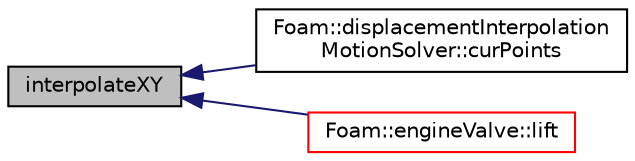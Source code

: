 digraph "interpolateXY"
{
  bgcolor="transparent";
  edge [fontname="Helvetica",fontsize="10",labelfontname="Helvetica",labelfontsize="10"];
  node [fontname="Helvetica",fontsize="10",shape=record];
  rankdir="LR";
  Node123788 [label="interpolateXY",height=0.2,width=0.4,color="black", fillcolor="grey75", style="filled", fontcolor="black"];
  Node123788 -> Node123789 [dir="back",color="midnightblue",fontsize="10",style="solid",fontname="Helvetica"];
  Node123789 [label="Foam::displacementInterpolation\lMotionSolver::curPoints",height=0.2,width=0.4,color="black",URL="$a24437.html#a1996b85ae62abe724454832e65fdbfa4",tooltip="Return point location obtained from the current motion field. "];
  Node123788 -> Node123790 [dir="back",color="midnightblue",fontsize="10",style="solid",fontname="Helvetica"];
  Node123790 [label="Foam::engineValve::lift",height=0.2,width=0.4,color="red",URL="$a22589.html#a3f2011ba1a4551db1639dcc7f6be1586",tooltip="Return valve lift given crank angle in degrees. "];
}
